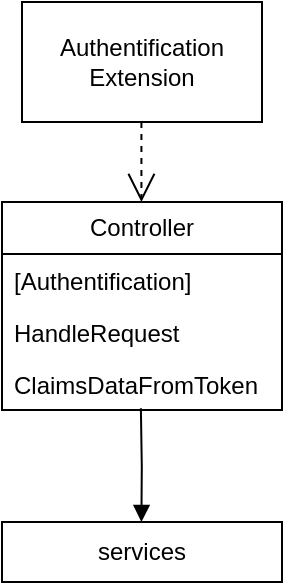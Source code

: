 <mxfile version="24.4.0" type="device">
  <diagram name="Страница — 1" id="qjv4gIGz1RQj7i2Mogb8">
    <mxGraphModel dx="618" dy="370" grid="1" gridSize="10" guides="1" tooltips="1" connect="1" arrows="1" fold="1" page="1" pageScale="1" pageWidth="827" pageHeight="1169" math="0" shadow="0">
      <root>
        <mxCell id="0" />
        <mxCell id="1" parent="0" />
        <mxCell id="zs02qOzTy4aFSNsGgRwJ-3" value="Authentification&lt;div&gt;Extension&lt;/div&gt;" style="rounded=0;whiteSpace=wrap;html=1;" vertex="1" parent="1">
          <mxGeometry x="380" y="10" width="120" height="60" as="geometry" />
        </mxCell>
        <mxCell id="zs02qOzTy4aFSNsGgRwJ-4" value="" style="endArrow=open;endSize=12;dashed=1;html=1;rounded=0;" edge="1" parent="1">
          <mxGeometry width="160" relative="1" as="geometry">
            <mxPoint x="439.71" y="70" as="sourcePoint" />
            <mxPoint x="439.71" y="110" as="targetPoint" />
          </mxGeometry>
        </mxCell>
        <mxCell id="zs02qOzTy4aFSNsGgRwJ-7" value="" style="endArrow=block;endFill=1;html=1;edgeStyle=orthogonalEdgeStyle;align=left;verticalAlign=top;rounded=0;exitX=0.496;exitY=0.968;exitDx=0;exitDy=0;exitPerimeter=0;" edge="1" parent="1">
          <mxGeometry x="-1" relative="1" as="geometry">
            <mxPoint x="439.44" y="213.168" as="sourcePoint" />
            <mxPoint x="439.71" y="270" as="targetPoint" />
            <mxPoint as="offset" />
          </mxGeometry>
        </mxCell>
        <mxCell id="zs02qOzTy4aFSNsGgRwJ-17" value="Controller" style="swimlane;fontStyle=0;childLayout=stackLayout;horizontal=1;startSize=26;fillColor=none;horizontalStack=0;resizeParent=1;resizeParentMax=0;resizeLast=0;collapsible=1;marginBottom=0;whiteSpace=wrap;html=1;" vertex="1" parent="1">
          <mxGeometry x="370" y="110" width="140" height="104" as="geometry" />
        </mxCell>
        <mxCell id="zs02qOzTy4aFSNsGgRwJ-18" value="[Authentification]" style="text;strokeColor=none;fillColor=none;align=left;verticalAlign=top;spacingLeft=4;spacingRight=4;overflow=hidden;rotatable=0;points=[[0,0.5],[1,0.5]];portConstraint=eastwest;whiteSpace=wrap;html=1;" vertex="1" parent="zs02qOzTy4aFSNsGgRwJ-17">
          <mxGeometry y="26" width="140" height="26" as="geometry" />
        </mxCell>
        <mxCell id="zs02qOzTy4aFSNsGgRwJ-19" value="HandleRequest" style="text;strokeColor=none;fillColor=none;align=left;verticalAlign=top;spacingLeft=4;spacingRight=4;overflow=hidden;rotatable=0;points=[[0,0.5],[1,0.5]];portConstraint=eastwest;whiteSpace=wrap;html=1;" vertex="1" parent="zs02qOzTy4aFSNsGgRwJ-17">
          <mxGeometry y="52" width="140" height="26" as="geometry" />
        </mxCell>
        <mxCell id="zs02qOzTy4aFSNsGgRwJ-21" value="ClaimsDataFromToken" style="text;strokeColor=none;fillColor=none;align=left;verticalAlign=top;spacingLeft=4;spacingRight=4;overflow=hidden;rotatable=0;points=[[0,0.5],[1,0.5]];portConstraint=eastwest;whiteSpace=wrap;html=1;" vertex="1" parent="zs02qOzTy4aFSNsGgRwJ-17">
          <mxGeometry y="78" width="140" height="26" as="geometry" />
        </mxCell>
        <mxCell id="zs02qOzTy4aFSNsGgRwJ-22" value="services" style="html=1;whiteSpace=wrap;" vertex="1" parent="1">
          <mxGeometry x="370" y="270" width="140" height="30" as="geometry" />
        </mxCell>
      </root>
    </mxGraphModel>
  </diagram>
</mxfile>
